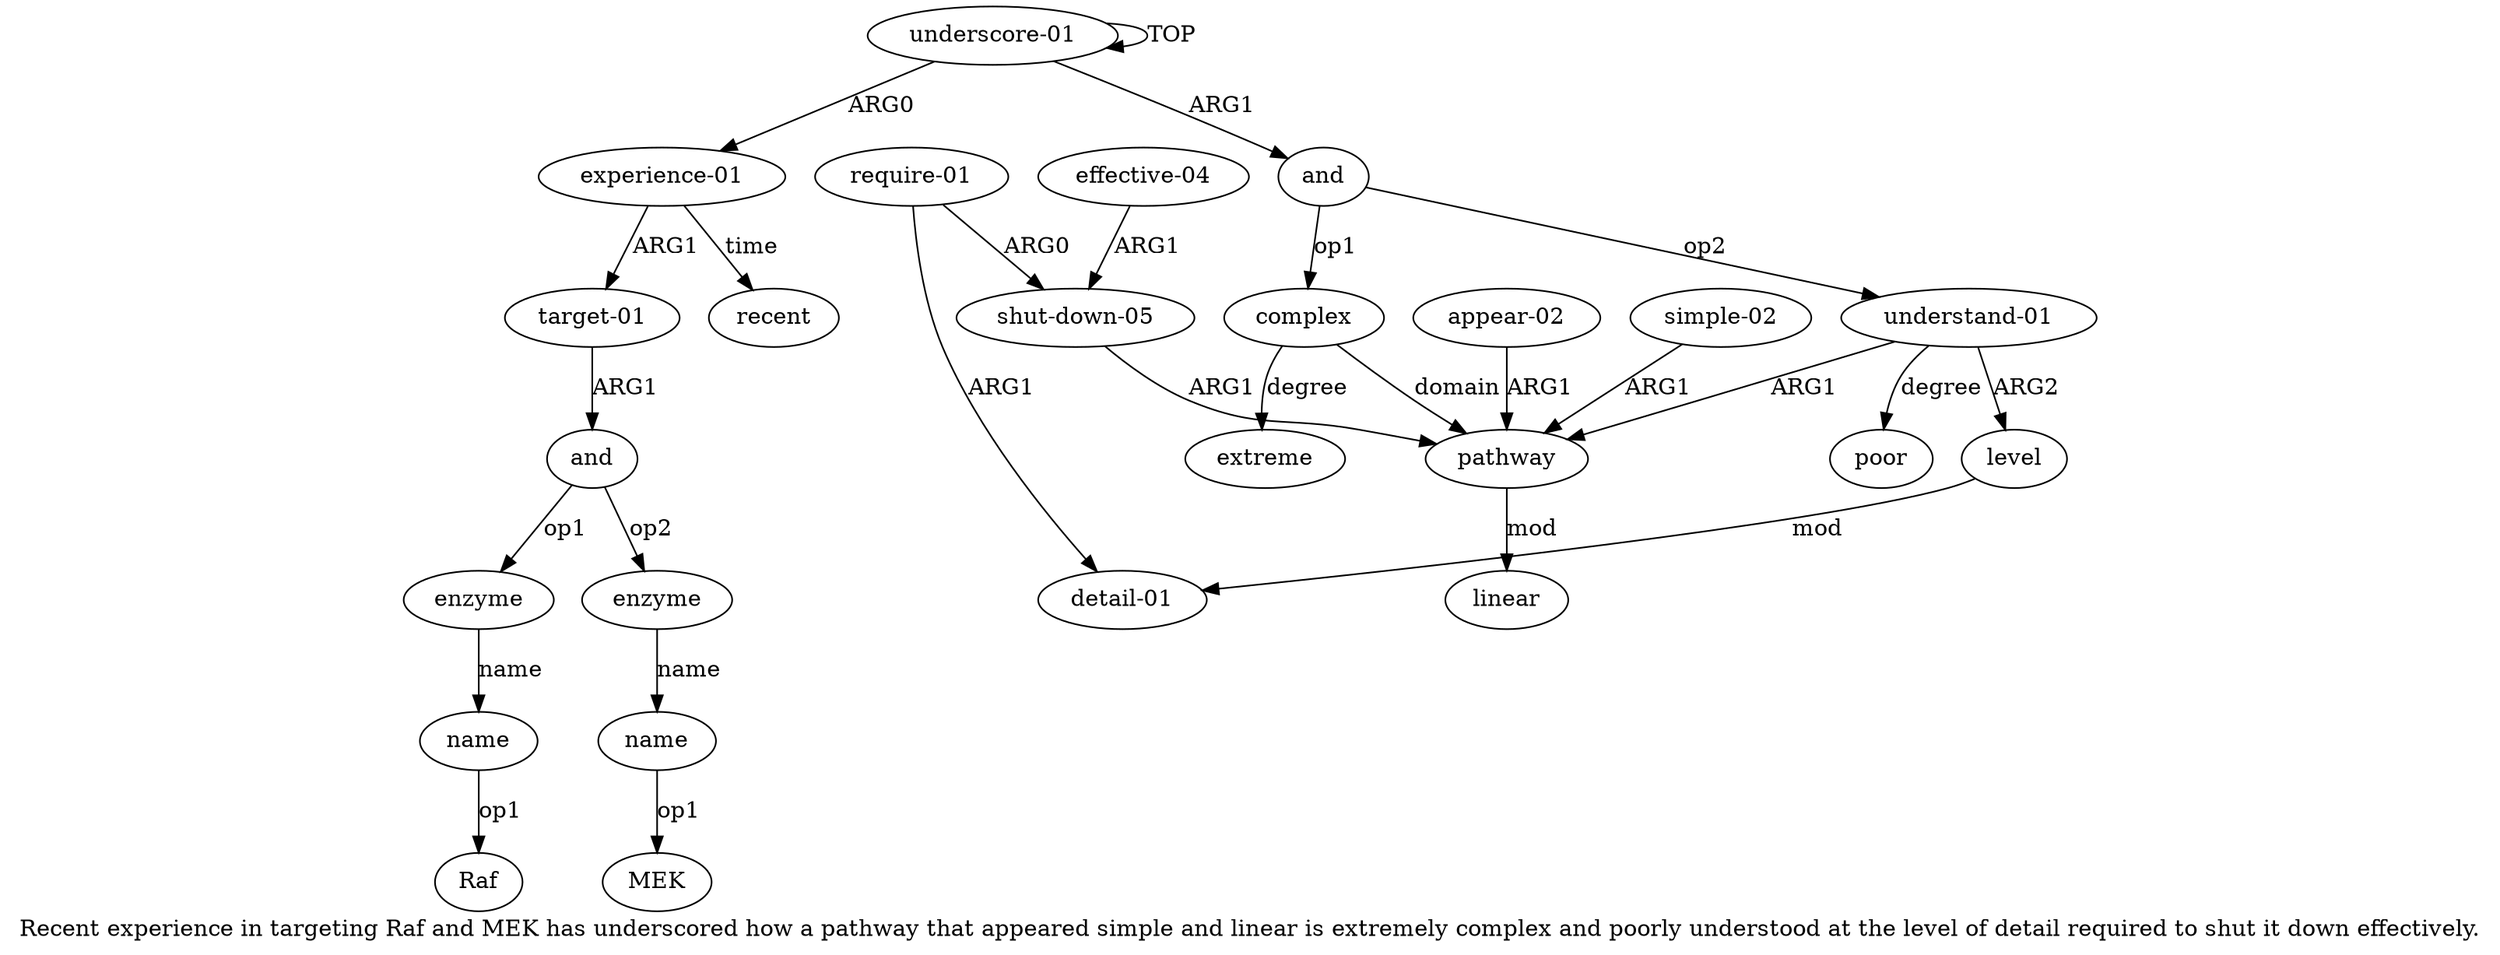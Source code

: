 digraph  {
	graph [label="Recent experience in targeting Raf and MEK has underscored how a pathway that appeared simple and linear is extremely complex and \
poorly understood at the level of detail required to shut it down effectively."];
	node [label="\N"];
	a20	 [color=black,
		gold_ind=20,
		gold_label="shut-down-05",
		label="shut-down-05",
		test_ind=20,
		test_label="shut-down-05"];
	a12	 [color=black,
		gold_ind=12,
		gold_label=pathway,
		label=pathway,
		test_ind=12,
		test_label=pathway];
	a20 -> a12 [key=0,
	color=black,
	gold_label=ARG1,
	label=ARG1,
	test_label=ARG1];
a21 [color=black,
	gold_ind=21,
	gold_label="effective-04",
	label="effective-04",
	test_ind=21,
	test_label="effective-04"];
a21 -> a20 [key=0,
color=black,
gold_label=ARG1,
label=ARG1,
test_label=ARG1];
a22 [color=black,
gold_ind=22,
gold_label=poor,
label=poor,
test_ind=22,
test_label=poor];
"a5 Raf" [color=black,
gold_ind=-1,
gold_label=Raf,
label=Raf,
test_ind=-1,
test_label=Raf];
a15 [color=black,
gold_ind=15,
gold_label="appear-02",
label="appear-02",
test_ind=15,
test_label="appear-02"];
a15 -> a12 [key=0,
color=black,
gold_label=ARG1,
label=ARG1,
test_label=ARG1];
a14 [color=black,
gold_ind=14,
gold_label=linear,
label=linear,
test_ind=14,
test_label=linear];
a17 [color=black,
gold_ind=17,
gold_label=level,
label=level,
test_ind=17,
test_label=level];
a18 [color=black,
gold_ind=18,
gold_label="detail-01",
label="detail-01",
test_ind=18,
test_label="detail-01"];
a17 -> a18 [key=0,
color=black,
gold_label=mod,
label=mod,
test_label=mod];
a16 [color=black,
gold_ind=16,
gold_label="understand-01",
label="understand-01",
test_ind=16,
test_label="understand-01"];
a16 -> a22 [key=0,
color=black,
gold_label=degree,
label=degree,
test_label=degree];
a16 -> a17 [key=0,
color=black,
gold_label=ARG2,
label=ARG2,
test_label=ARG2];
a16 -> a12 [key=0,
color=black,
gold_label=ARG1,
label=ARG1,
test_label=ARG1];
a11 [color=black,
gold_ind=11,
gold_label=extreme,
label=extreme,
test_ind=11,
test_label=extreme];
a10 [color=black,
gold_ind=10,
gold_label=complex,
label=complex,
test_ind=10,
test_label=complex];
a10 -> a11 [key=0,
color=black,
gold_label=degree,
label=degree,
test_label=degree];
a10 -> a12 [key=0,
color=black,
gold_label=domain,
label=domain,
test_label=domain];
a13 [color=black,
gold_ind=13,
gold_label="simple-02",
label="simple-02",
test_ind=13,
test_label="simple-02"];
a13 -> a12 [key=0,
color=black,
gold_label=ARG1,
label=ARG1,
test_label=ARG1];
a12 -> a14 [key=0,
color=black,
gold_label=mod,
label=mod,
test_label=mod];
a19 [color=black,
gold_ind=19,
gold_label="require-01",
label="require-01",
test_ind=19,
test_label="require-01"];
a19 -> a20 [key=0,
color=black,
gold_label=ARG0,
label=ARG0,
test_label=ARG0];
a19 -> a18 [key=0,
color=black,
gold_label=ARG1,
label=ARG1,
test_label=ARG1];
a1 [color=black,
gold_ind=1,
gold_label="experience-01",
label="experience-01",
test_ind=1,
test_label="experience-01"];
a2 [color=black,
gold_ind=2,
gold_label="target-01",
label="target-01",
test_ind=2,
test_label="target-01"];
a1 -> a2 [key=0,
color=black,
gold_label=ARG1,
label=ARG1,
test_label=ARG1];
a8 [color=black,
gold_ind=8,
gold_label=recent,
label=recent,
test_ind=8,
test_label=recent];
a1 -> a8 [key=0,
color=black,
gold_label=time,
label=time,
test_label=time];
a0 [color=black,
gold_ind=0,
gold_label="underscore-01",
label="underscore-01",
test_ind=0,
test_label="underscore-01"];
a0 -> a1 [key=0,
color=black,
gold_label=ARG0,
label=ARG0,
test_label=ARG0];
a0 -> a0 [key=0,
color=black,
gold_label=TOP,
label=TOP,
test_label=TOP];
a9 [color=black,
gold_ind=9,
gold_label=and,
label=and,
test_ind=9,
test_label=and];
a0 -> a9 [key=0,
color=black,
gold_label=ARG1,
label=ARG1,
test_label=ARG1];
a3 [color=black,
gold_ind=3,
gold_label=and,
label=and,
test_ind=3,
test_label=and];
a4 [color=black,
gold_ind=4,
gold_label=enzyme,
label=enzyme,
test_ind=4,
test_label=enzyme];
a3 -> a4 [key=0,
color=black,
gold_label=op1,
label=op1,
test_label=op1];
a6 [color=black,
gold_ind=6,
gold_label=enzyme,
label=enzyme,
test_ind=6,
test_label=enzyme];
a3 -> a6 [key=0,
color=black,
gold_label=op2,
label=op2,
test_label=op2];
a2 -> a3 [key=0,
color=black,
gold_label=ARG1,
label=ARG1,
test_label=ARG1];
a5 [color=black,
gold_ind=5,
gold_label=name,
label=name,
test_ind=5,
test_label=name];
a5 -> "a5 Raf" [key=0,
color=black,
gold_label=op1,
label=op1,
test_label=op1];
a4 -> a5 [key=0,
color=black,
gold_label=name,
label=name,
test_label=name];
a7 [color=black,
gold_ind=7,
gold_label=name,
label=name,
test_ind=7,
test_label=name];
"a7 MEK" [color=black,
gold_ind=-1,
gold_label=MEK,
label=MEK,
test_ind=-1,
test_label=MEK];
a7 -> "a7 MEK" [key=0,
color=black,
gold_label=op1,
label=op1,
test_label=op1];
a6 -> a7 [key=0,
color=black,
gold_label=name,
label=name,
test_label=name];
a9 -> a16 [key=0,
color=black,
gold_label=op2,
label=op2,
test_label=op2];
a9 -> a10 [key=0,
color=black,
gold_label=op1,
label=op1,
test_label=op1];
}
